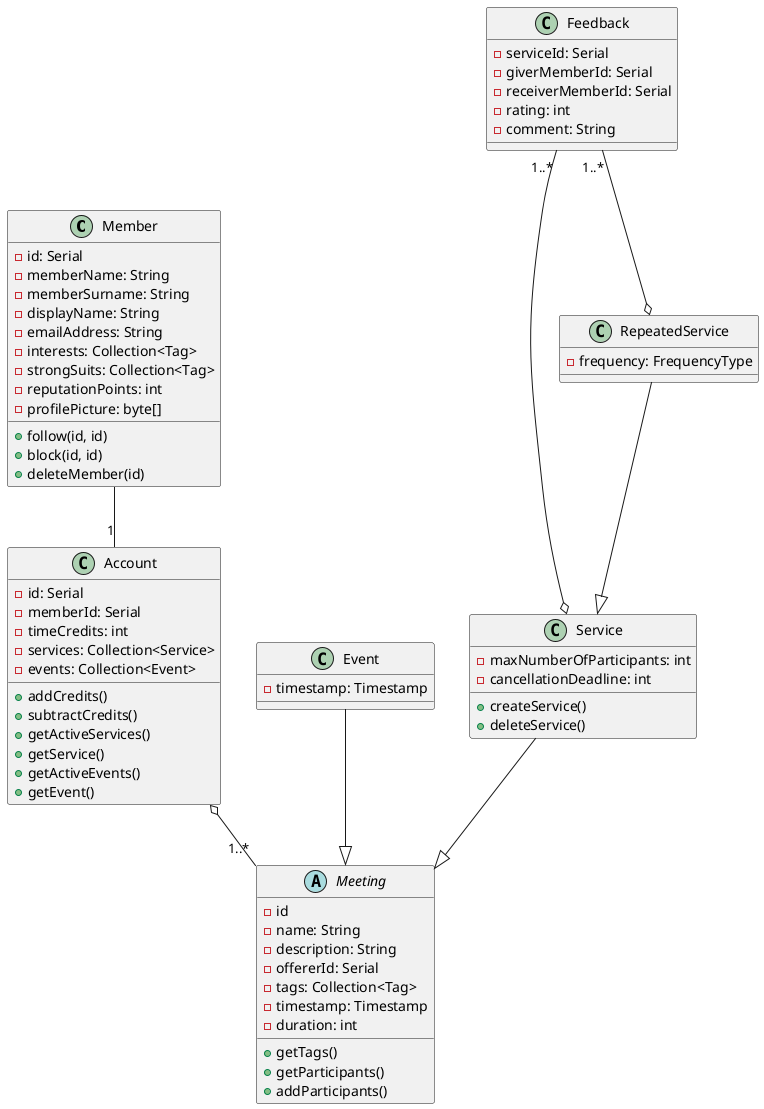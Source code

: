 @startuml
class Member {
  -id: Serial
  -memberName: String
  -memberSurname: String
  -displayName: String
  -emailAddress: String
  -interests: Collection<Tag>
  -strongSuits: Collection<Tag>
  -reputationPoints: int
  -profilePicture: byte[]

  +follow(id, id)
  +block(id, id)
  +deleteMember(id)
}
class Account {
    -id: Serial
    -memberId: Serial
    -timeCredits: int
    -services: Collection<Service>
    -events: Collection<Event>

    +addCredits()
    +subtractCredits()
    +getActiveServices()
    +getService()
    +getActiveEvents()
    +getEvent()
}
Member -- "1" Account

abstract class Meeting {
    -id
    -name: String
    -description: String
    -offererId: Serial
    -tags: Collection<Tag>
    -timestamp: Timestamp
    -duration: int

    +getTags()
    +getParticipants()
    +addParticipants()
}
Account o-- "1..*" Meeting

class Event {
    -timestamp: Timestamp
}
Event --|> Meeting

class Service {
    -maxNumberOfParticipants: int
    -cancellationDeadline: int
    +createService()
    +deleteService()
}
Service --|> Meeting

class RepeatedService {
    -frequency: FrequencyType
}

RepeatedService --|> Service

class Feedback {
    -serviceId: Serial
    -giverMemberId: Serial
    -receiverMemberId: Serial
    -rating: int
    -comment: String
}
Feedback "1..*" --o Service
Feedback "1..*" --o RepeatedService


@enduml